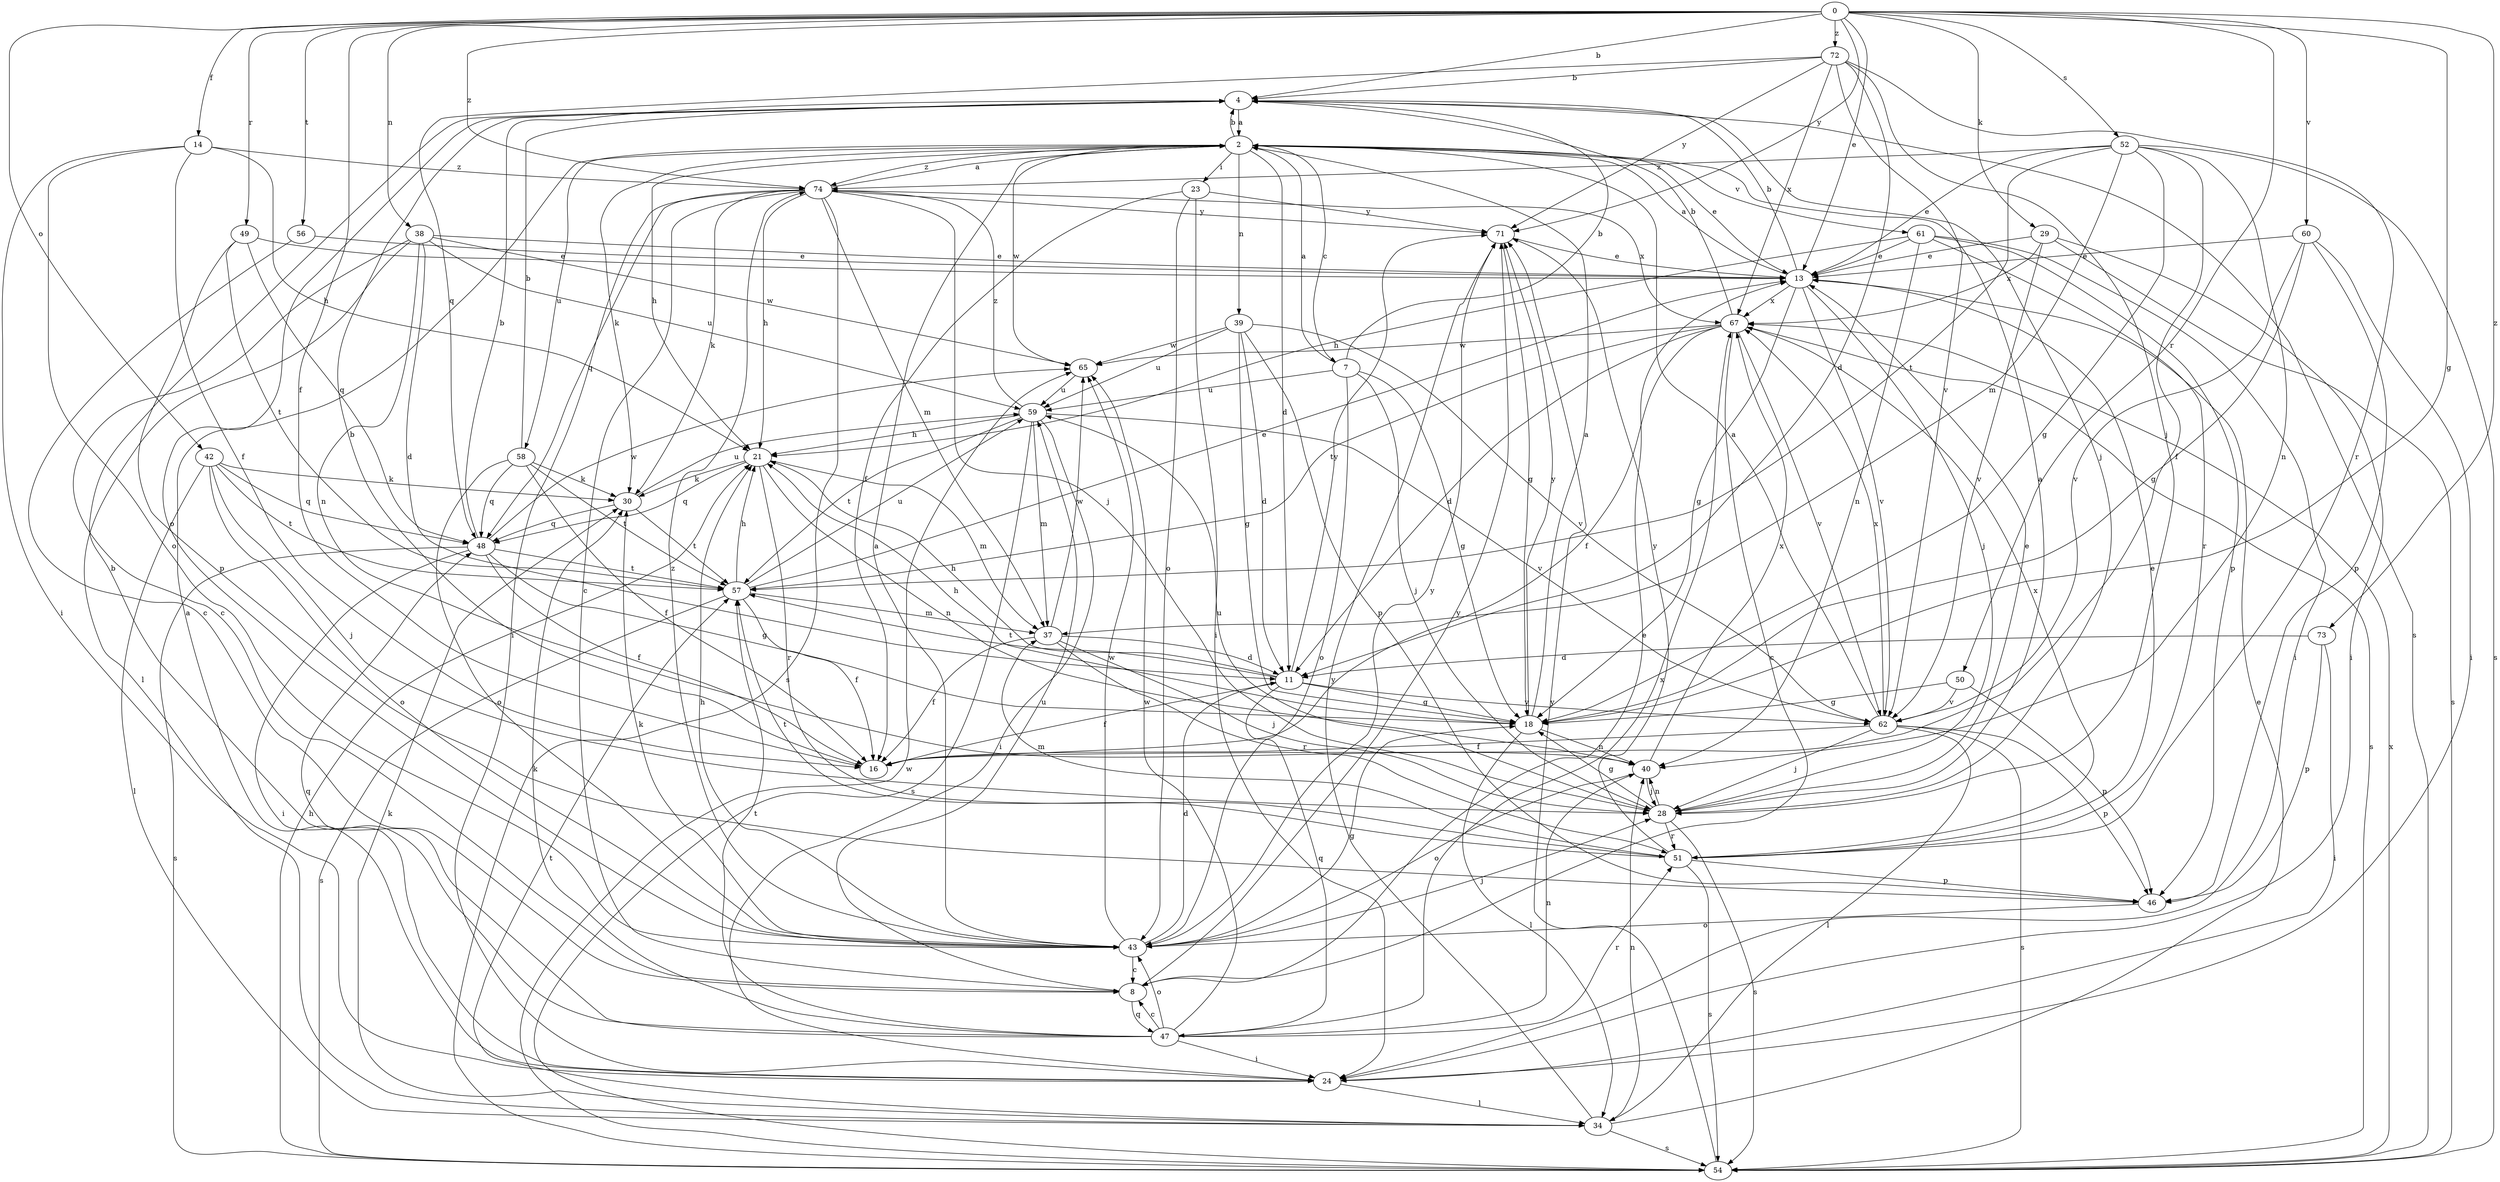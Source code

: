 strict digraph  {
0;
2;
4;
7;
8;
11;
13;
14;
16;
18;
21;
23;
24;
28;
29;
30;
34;
37;
38;
39;
40;
42;
43;
46;
47;
48;
49;
50;
51;
52;
54;
56;
57;
58;
59;
60;
61;
62;
65;
67;
71;
72;
73;
74;
0 -> 4  [label=b];
0 -> 13  [label=e];
0 -> 14  [label=f];
0 -> 16  [label=f];
0 -> 18  [label=g];
0 -> 29  [label=k];
0 -> 38  [label=n];
0 -> 42  [label=o];
0 -> 49  [label=r];
0 -> 50  [label=r];
0 -> 52  [label=s];
0 -> 56  [label=t];
0 -> 60  [label=v];
0 -> 71  [label=y];
0 -> 72  [label=z];
0 -> 73  [label=z];
0 -> 74  [label=z];
2 -> 4  [label=b];
2 -> 7  [label=c];
2 -> 11  [label=d];
2 -> 13  [label=e];
2 -> 21  [label=h];
2 -> 23  [label=i];
2 -> 30  [label=k];
2 -> 39  [label=n];
2 -> 58  [label=u];
2 -> 61  [label=v];
2 -> 65  [label=w];
2 -> 74  [label=z];
4 -> 2  [label=a];
4 -> 28  [label=j];
4 -> 43  [label=o];
4 -> 54  [label=s];
7 -> 2  [label=a];
7 -> 4  [label=b];
7 -> 18  [label=g];
7 -> 28  [label=j];
7 -> 43  [label=o];
7 -> 59  [label=u];
8 -> 13  [label=e];
8 -> 47  [label=q];
8 -> 59  [label=u];
8 -> 71  [label=y];
11 -> 16  [label=f];
11 -> 18  [label=g];
11 -> 21  [label=h];
11 -> 47  [label=q];
11 -> 57  [label=t];
11 -> 62  [label=v];
11 -> 71  [label=y];
13 -> 2  [label=a];
13 -> 4  [label=b];
13 -> 18  [label=g];
13 -> 28  [label=j];
13 -> 62  [label=v];
13 -> 67  [label=x];
14 -> 16  [label=f];
14 -> 21  [label=h];
14 -> 24  [label=i];
14 -> 43  [label=o];
14 -> 74  [label=z];
16 -> 4  [label=b];
18 -> 2  [label=a];
18 -> 21  [label=h];
18 -> 34  [label=l];
18 -> 40  [label=n];
18 -> 71  [label=y];
21 -> 30  [label=k];
21 -> 37  [label=m];
21 -> 40  [label=n];
21 -> 48  [label=q];
21 -> 51  [label=r];
23 -> 16  [label=f];
23 -> 24  [label=i];
23 -> 43  [label=o];
23 -> 71  [label=y];
24 -> 2  [label=a];
24 -> 34  [label=l];
28 -> 2  [label=a];
28 -> 13  [label=e];
28 -> 18  [label=g];
28 -> 40  [label=n];
28 -> 51  [label=r];
28 -> 54  [label=s];
28 -> 59  [label=u];
29 -> 13  [label=e];
29 -> 24  [label=i];
29 -> 54  [label=s];
29 -> 62  [label=v];
29 -> 67  [label=x];
30 -> 48  [label=q];
30 -> 57  [label=t];
30 -> 59  [label=u];
34 -> 13  [label=e];
34 -> 30  [label=k];
34 -> 40  [label=n];
34 -> 54  [label=s];
34 -> 57  [label=t];
34 -> 71  [label=y];
37 -> 11  [label=d];
37 -> 16  [label=f];
37 -> 28  [label=j];
37 -> 51  [label=r];
37 -> 65  [label=w];
38 -> 8  [label=c];
38 -> 11  [label=d];
38 -> 13  [label=e];
38 -> 34  [label=l];
38 -> 40  [label=n];
38 -> 59  [label=u];
38 -> 65  [label=w];
39 -> 11  [label=d];
39 -> 18  [label=g];
39 -> 46  [label=p];
39 -> 59  [label=u];
39 -> 62  [label=v];
39 -> 65  [label=w];
40 -> 28  [label=j];
40 -> 43  [label=o];
40 -> 67  [label=x];
42 -> 28  [label=j];
42 -> 30  [label=k];
42 -> 34  [label=l];
42 -> 43  [label=o];
42 -> 48  [label=q];
42 -> 57  [label=t];
43 -> 2  [label=a];
43 -> 8  [label=c];
43 -> 11  [label=d];
43 -> 18  [label=g];
43 -> 21  [label=h];
43 -> 28  [label=j];
43 -> 30  [label=k];
43 -> 65  [label=w];
43 -> 71  [label=y];
43 -> 74  [label=z];
46 -> 43  [label=o];
47 -> 4  [label=b];
47 -> 8  [label=c];
47 -> 24  [label=i];
47 -> 30  [label=k];
47 -> 40  [label=n];
47 -> 43  [label=o];
47 -> 48  [label=q];
47 -> 51  [label=r];
47 -> 57  [label=t];
47 -> 65  [label=w];
47 -> 67  [label=x];
48 -> 4  [label=b];
48 -> 16  [label=f];
48 -> 18  [label=g];
48 -> 24  [label=i];
48 -> 54  [label=s];
48 -> 57  [label=t];
48 -> 65  [label=w];
49 -> 13  [label=e];
49 -> 46  [label=p];
49 -> 48  [label=q];
49 -> 57  [label=t];
50 -> 18  [label=g];
50 -> 46  [label=p];
50 -> 62  [label=v];
51 -> 13  [label=e];
51 -> 37  [label=m];
51 -> 46  [label=p];
51 -> 54  [label=s];
51 -> 57  [label=t];
51 -> 67  [label=x];
51 -> 71  [label=y];
52 -> 13  [label=e];
52 -> 16  [label=f];
52 -> 18  [label=g];
52 -> 37  [label=m];
52 -> 40  [label=n];
52 -> 54  [label=s];
52 -> 57  [label=t];
52 -> 74  [label=z];
54 -> 21  [label=h];
54 -> 65  [label=w];
54 -> 67  [label=x];
54 -> 71  [label=y];
56 -> 8  [label=c];
56 -> 13  [label=e];
57 -> 13  [label=e];
57 -> 16  [label=f];
57 -> 21  [label=h];
57 -> 37  [label=m];
57 -> 54  [label=s];
57 -> 59  [label=u];
58 -> 4  [label=b];
58 -> 16  [label=f];
58 -> 30  [label=k];
58 -> 43  [label=o];
58 -> 48  [label=q];
58 -> 57  [label=t];
59 -> 21  [label=h];
59 -> 24  [label=i];
59 -> 37  [label=m];
59 -> 54  [label=s];
59 -> 57  [label=t];
59 -> 62  [label=v];
59 -> 74  [label=z];
60 -> 13  [label=e];
60 -> 18  [label=g];
60 -> 24  [label=i];
60 -> 46  [label=p];
60 -> 62  [label=v];
61 -> 13  [label=e];
61 -> 21  [label=h];
61 -> 24  [label=i];
61 -> 40  [label=n];
61 -> 46  [label=p];
61 -> 51  [label=r];
62 -> 2  [label=a];
62 -> 16  [label=f];
62 -> 28  [label=j];
62 -> 34  [label=l];
62 -> 46  [label=p];
62 -> 54  [label=s];
62 -> 67  [label=x];
65 -> 59  [label=u];
67 -> 4  [label=b];
67 -> 8  [label=c];
67 -> 11  [label=d];
67 -> 16  [label=f];
67 -> 54  [label=s];
67 -> 57  [label=t];
67 -> 62  [label=v];
67 -> 65  [label=w];
71 -> 13  [label=e];
71 -> 18  [label=g];
72 -> 4  [label=b];
72 -> 11  [label=d];
72 -> 28  [label=j];
72 -> 48  [label=q];
72 -> 51  [label=r];
72 -> 62  [label=v];
72 -> 67  [label=x];
72 -> 71  [label=y];
73 -> 11  [label=d];
73 -> 24  [label=i];
73 -> 46  [label=p];
74 -> 2  [label=a];
74 -> 8  [label=c];
74 -> 21  [label=h];
74 -> 24  [label=i];
74 -> 28  [label=j];
74 -> 30  [label=k];
74 -> 37  [label=m];
74 -> 48  [label=q];
74 -> 54  [label=s];
74 -> 67  [label=x];
74 -> 71  [label=y];
}
